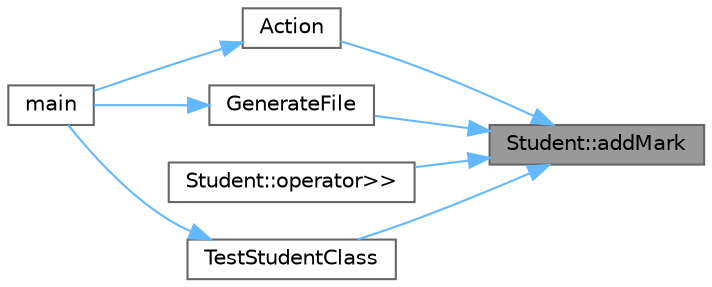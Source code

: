 digraph "Student::addMark"
{
 // LATEX_PDF_SIZE
  bgcolor="transparent";
  edge [fontname=Helvetica,fontsize=10,labelfontname=Helvetica,labelfontsize=10];
  node [fontname=Helvetica,fontsize=10,shape=box,height=0.2,width=0.4];
  rankdir="RL";
  Node1 [id="Node000001",label="Student::addMark",height=0.2,width=0.4,color="gray40", fillcolor="grey60", style="filled", fontcolor="black",tooltip=" "];
  Node1 -> Node2 [id="edge1_Node000001_Node000002",dir="back",color="steelblue1",style="solid",tooltip=" "];
  Node2 [id="Node000002",label="Action",height=0.2,width=0.4,color="grey40", fillcolor="white", style="filled",URL="$templates_8h.html#ac0bbd3311f96b181148d8a971b8c83d1",tooltip=" "];
  Node2 -> Node3 [id="edge2_Node000002_Node000003",dir="back",color="steelblue1",style="solid",tooltip=" "];
  Node3 [id="Node000003",label="main",height=0.2,width=0.4,color="grey40", fillcolor="white", style="filled",URL="$main_8cpp.html#ae66f6b31b5ad750f1fe042a706a4e3d4",tooltip=" "];
  Node1 -> Node4 [id="edge3_Node000001_Node000004",dir="back",color="steelblue1",style="solid",tooltip=" "];
  Node4 [id="Node000004",label="GenerateFile",height=0.2,width=0.4,color="grey40", fillcolor="white", style="filled",URL="$templates_8h.html#a77e429e8df265a6b240e9c8e00fa4871",tooltip=" "];
  Node4 -> Node3 [id="edge4_Node000004_Node000003",dir="back",color="steelblue1",style="solid",tooltip=" "];
  Node1 -> Node5 [id="edge5_Node000001_Node000005",dir="back",color="steelblue1",style="solid",tooltip=" "];
  Node5 [id="Node000005",label="Student::operator\>\>",height=0.2,width=0.4,color="grey40", fillcolor="white", style="filled",URL="$class_student.html#ab2e812a6216bf8bd18ed21f3155f4579",tooltip=" "];
  Node1 -> Node6 [id="edge6_Node000001_Node000006",dir="back",color="steelblue1",style="solid",tooltip=" "];
  Node6 [id="Node000006",label="TestStudentClass",height=0.2,width=0.4,color="grey40", fillcolor="white", style="filled",URL="$functions_8cpp.html#ae3ab58993bc06d214cb5ec945d35f3a9",tooltip=" "];
  Node6 -> Node3 [id="edge7_Node000006_Node000003",dir="back",color="steelblue1",style="solid",tooltip=" "];
}
